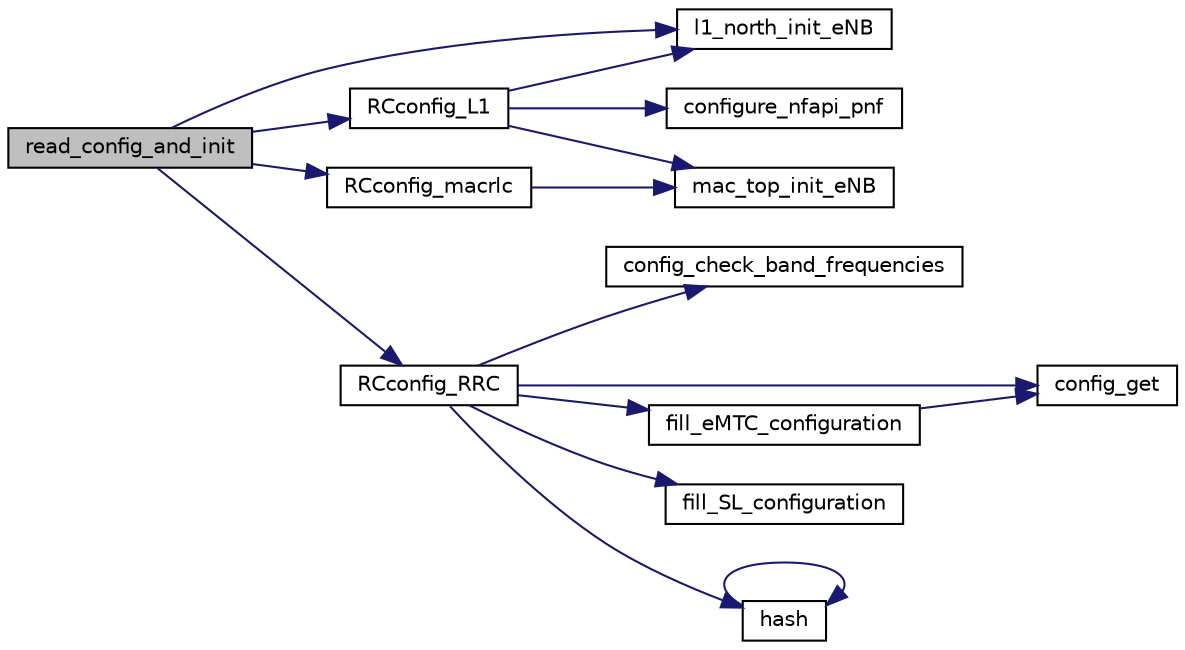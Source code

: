 digraph "read_config_and_init"
{
 // LATEX_PDF_SIZE
  edge [fontname="Helvetica",fontsize="10",labelfontname="Helvetica",labelfontsize="10"];
  node [fontname="Helvetica",fontsize="10",shape=record];
  rankdir="LR";
  Node1 [label="read_config_and_init",height=0.2,width=0.4,color="black", fillcolor="grey75", style="filled", fontcolor="black",tooltip=" "];
  Node1 -> Node2 [color="midnightblue",fontsize="10",style="solid",fontname="Helvetica"];
  Node2 [label="l1_north_init_eNB",height=0.2,width=0.4,color="black", fillcolor="white", style="filled",URL="$phy__stub__UE_8c.html#a118d7493b79eca11eadef96fa7d10eaa",tooltip=" "];
  Node1 -> Node3 [color="midnightblue",fontsize="10",style="solid",fontname="Helvetica"];
  Node3 [label="RCconfig_L1",height=0.2,width=0.4,color="black", fillcolor="white", style="filled",URL="$group____enb__app.html#gaf0a0b784f891b689029fdac80981bb48",tooltip=" "];
  Node3 -> Node4 [color="midnightblue",fontsize="10",style="solid",fontname="Helvetica"];
  Node4 [label="configure_nfapi_pnf",height=0.2,width=0.4,color="black", fillcolor="white", style="filled",URL="$phy__stub__UE_8c.html#a8efa96c6ac7c3f4021df0182b46ec095",tooltip=" "];
  Node3 -> Node2 [color="midnightblue",fontsize="10",style="solid",fontname="Helvetica"];
  Node3 -> Node5 [color="midnightblue",fontsize="10",style="solid",fontname="Helvetica"];
  Node5 [label="mac_top_init_eNB",height=0.2,width=0.4,color="black", fillcolor="white", style="filled",URL="$config_8c.html#a7b366a80fdb7f92ef5b4418560f2c330",tooltip=" "];
  Node1 -> Node6 [color="midnightblue",fontsize="10",style="solid",fontname="Helvetica"];
  Node6 [label="RCconfig_macrlc",height=0.2,width=0.4,color="black", fillcolor="white", style="filled",URL="$group____enb__app.html#gad938d81629b25898f7beb6f9c854846b",tooltip=" "];
  Node6 -> Node5 [color="midnightblue",fontsize="10",style="solid",fontname="Helvetica"];
  Node1 -> Node7 [color="midnightblue",fontsize="10",style="solid",fontname="Helvetica"];
  Node7 [label="RCconfig_RRC",height=0.2,width=0.4,color="black", fillcolor="white", style="filled",URL="$group____enb__app.html#ga788c48219c2294d2dc474178b4ad695d",tooltip=" "];
  Node7 -> Node8 [color="midnightblue",fontsize="10",style="solid",fontname="Helvetica"];
  Node8 [label="config_check_band_frequencies",height=0.2,width=0.4,color="black", fillcolor="white", style="filled",URL="$RRC__config__tools_8c.html#aadfe3c008ef898dc7c298acaab216836",tooltip=" "];
  Node7 -> Node9 [color="midnightblue",fontsize="10",style="solid",fontname="Helvetica"];
  Node9 [label="config_get",height=0.2,width=0.4,color="black", fillcolor="white", style="filled",URL="$cu__test_8c.html#a3d38a8623290b9d0a89306036e1c53b4",tooltip=" "];
  Node7 -> Node10 [color="midnightblue",fontsize="10",style="solid",fontname="Helvetica"];
  Node10 [label="fill_eMTC_configuration",height=0.2,width=0.4,color="black", fillcolor="white", style="filled",URL="$group____enb__app.html#gac3aacdb56fc3b001f3b5082e91cadec8",tooltip=" "];
  Node10 -> Node9 [color="midnightblue",fontsize="10",style="solid",fontname="Helvetica"];
  Node7 -> Node11 [color="midnightblue",fontsize="10",style="solid",fontname="Helvetica"];
  Node11 [label="fill_SL_configuration",height=0.2,width=0.4,color="black", fillcolor="white", style="filled",URL="$group____enb__app.html#gad60b8026e14ec3babc02d8b620223523",tooltip=" "];
  Node7 -> Node12 [color="midnightblue",fontsize="10",style="solid",fontname="Helvetica"];
  Node12 [label="hash",height=0.2,width=0.4,color="black", fillcolor="white", style="filled",URL="$trace__hashtable_8c.html#a89cded44d5106ffaeb0d2dab42c2d43f",tooltip=" "];
  Node12 -> Node12 [color="midnightblue",fontsize="10",style="solid",fontname="Helvetica"];
}
